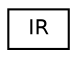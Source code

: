 digraph "Graphical Class Hierarchy"
{
  edge [fontname="Helvetica",fontsize="10",labelfontname="Helvetica",labelfontsize="10"];
  node [fontname="Helvetica",fontsize="10",shape=record];
  rankdir="LR";
  Node1 [label="IR",height=0.2,width=0.4,color="black", fillcolor="white", style="filled",URL="$d9/d27/classIR.html"];
}
